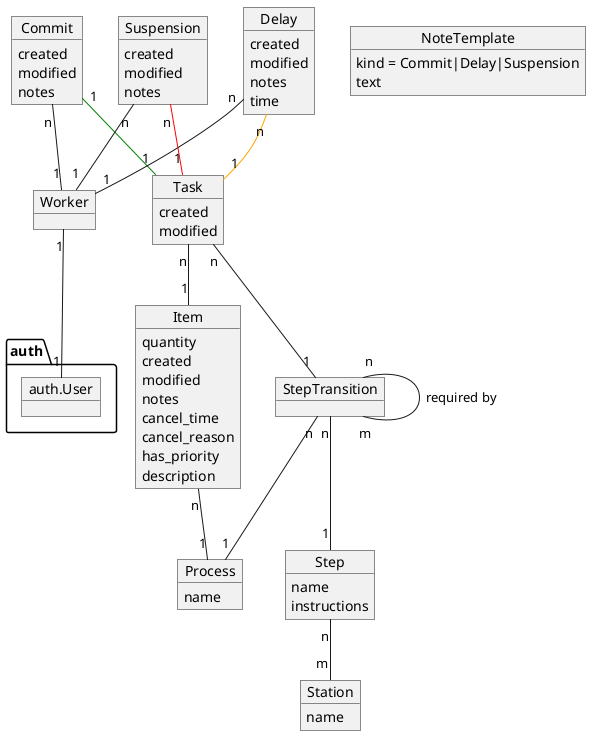 @startuml

/'

When the workshop receives a new order, each item to be created is stored as a
`Item` in the Iris site. When more than one item of the same time should be
created, a desired quantity can be specified.

Items track creation and modification times, can have notes and can be
canceled.

Items can also have priority over other items.

A description field is also present in the items to add miscellaneous
information if needed.

'/

object Item

Item : quantity
Item : created
Item : modified
Item : notes
Item : cancel_time
Item : cancel_reason
Item : has_priority
Item : description

/'

Each item will be handled following a `Process`. Processes will determine the
set of steps (`Step` objects) needed to complete the item.

Processes have a `name`.

Each step has individual `instructions` and a simple `name`.

'/

object Process

Item "n" -- "1" Process

Process : name

object Step

Step : name
Step : instructions

/'

Objects `StepTransition` will be used to represent what steps are needed to
complete a process and the relation between those steps.

Step transitions have three fields. A `process` field pointing to the
associated process. An optional `required_steps` field, pointing to one or more
steps in the same process required for the transition to occur. A single
`creates` field with the `Step` object created for that particular transition.

To describe how the application stores the different kind of steps and
transitions, lets have this diagram into account:

--> 1 ----> 2 --> 3 --> 4 ----> 6 ------> 8
        \                  /         /
         -------- 5 -------         /
------------------------------> 7 --

The diagram represents the set of steps needed to complete a process. Each
number is a single step.

The steps 1 and 7 are created when a new item is added to the system and
assigned to a process. This is represented by two step transitions to the steps
1 and 7 with no requirements.

The steps 2, 3 and 4 are created by three transitions with steps 1, 2 and 3 as
their respective requirements. Step 5 is created by a transition requiring the
step 1. Similar to the transition to the step 2.

Steps 6 and 8 are created by transitions specifying the pairs 4-5 and 6-7 as
their requirements.

'/

object StepTransition

StepTransition "n" -- "1" Process
StepTransition "n" -- "m" StepTransition : required by
StepTransition "n" -- "1" Step

/'

When a new item is assigned to a process, the process field is frozen and the
transitions are checked to create an appropriate set of tasks (`Task` objects).
Each of this tasks, when completed, will span extra tasks until all tasks have
been spawned and completed.

Tasks track creation and modification times.

'/

object Task

Task "n" -- "1" StepTransition
Task "n" -- "1" Item

Task : created
Task : modified

/'

The tasks can be completed by any worker, identified in the model `Worker` and
connected to an Django `User`. The tasks are marked as completed creating a new
entry in another model called `Commit`.

Is at this moment when the step tress will be checked to create the new tasks
if apply.

The commits are timestamped to keep track of the amount of time needed by each
item in an Order and offer proper estimations and reports. The commits also
have `notes`.

'/

object Worker
object auth.User

Worker "1" -- "1" auth.User

object Commit

Commit "1" -[#green]- "1" Task
Commit "n" -- "1" Worker

Commit : created
Commit : modified
Commit : notes

/'

The main purpose of the Iris site is to keep a list of station profiles in a
`Station` model and offer a detail page for each station when the workers in
the station can see the steps pending item and the information needed for each
step. The secondary purpose is to help with the estimation of order completion
times and the tertiary purpose is to offer insights into item efficiency and
performance.

The stations have a name.

'/

object Station

Step "n" -- "m" Station

Station : name

/'

The interface will be keep as simple as possible and will have utilities to
ease the interaction using touch screens. A simple way to switch between
workers profiles or an alternative should be provided. Also, a system for
adding common notes using a few touches may be helpful.

'/

object NoteTemplate
NoteTemplate : kind = Commit|Delay|Suspension
NoteTemplate : text

/'

When a issue happens while working on an task, other models will be used to
keep track of them:

'/

/'

- The `Delay` model, with a specified time to hide the item in the station,
  notes and a timestamp.

'/

object Delay

Delay "n" -[#orange]- "1" Task
Delay "n" -- "1" Worker

Delay : created
Delay : modified
Delay : notes
Delay : time

/'

- The `Suspension` model, for halts in items without time estimations, also
  with notes and a timestamp.

'/

object Suspension

Suspension "n" -[#red]- "1" Task
Suspension "n" -- "1" Worker

Suspension : created
Suspension : modified
Suspension : notes

/'

A system of notifications to handle delays or suspensions is also considerably
useful to have, but in the meantime, an screen to show them should be enough.

'/

@enduml

